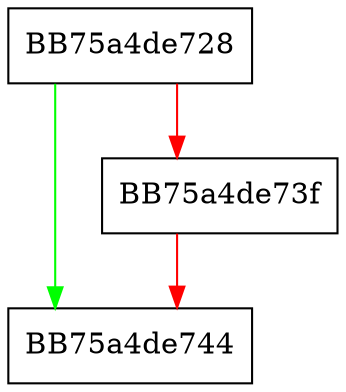 digraph setTag {
  node [shape="box"];
  graph [splines=ortho];
  BB75a4de728 -> BB75a4de744 [color="green"];
  BB75a4de728 -> BB75a4de73f [color="red"];
  BB75a4de73f -> BB75a4de744 [color="red"];
}